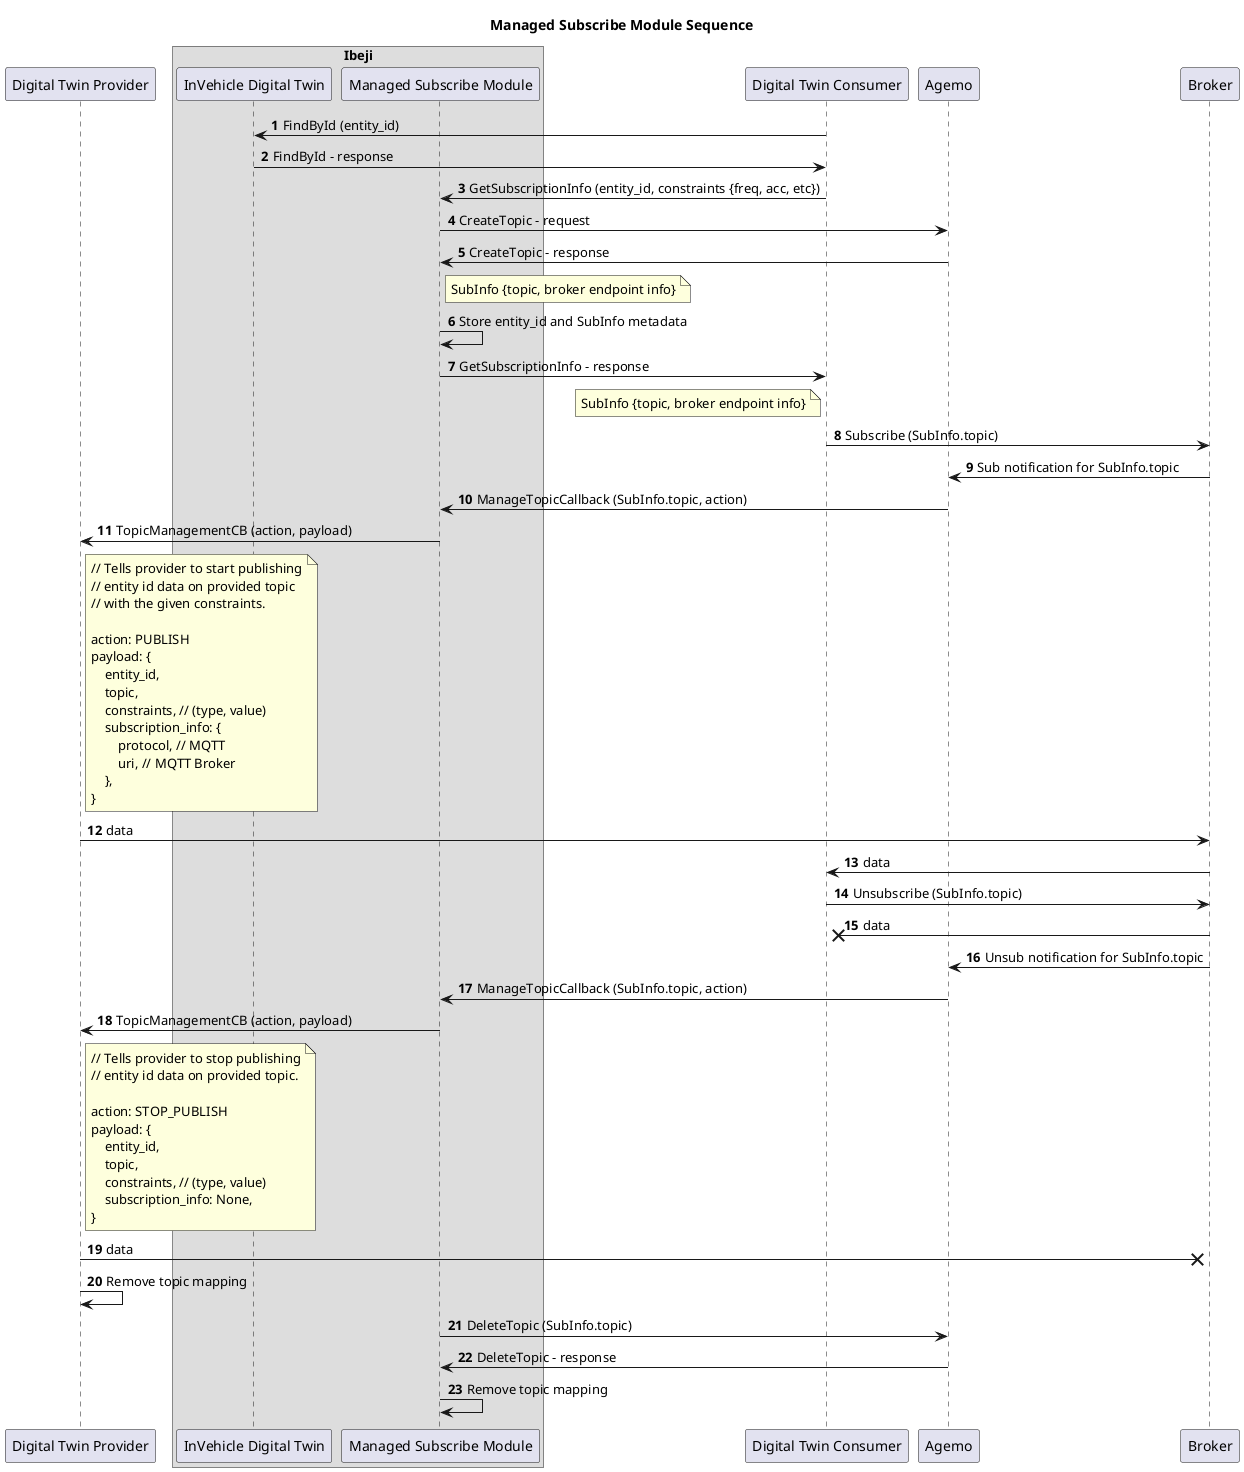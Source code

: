 @startuml Managed Subscribe Module
title Managed Subscribe Module Sequence
participant "Digital Twin Provider" as DTProvider
box "Ibeji"
participant "InVehicle Digital Twin" as Ibeji
participant "Managed Subscribe Module" as ManagedSubscribeModule
end box
participant "Digital Twin Consumer" as DTConsumer
participant Agemo
participant Broker

autonumber

DTConsumer -> Ibeji: FindById (entity_id)
DTConsumer <- Ibeji: FindById - response
DTConsumer -> ManagedSubscribeModule: GetSubscriptionInfo (entity_id, constraints {freq, acc, etc})
ManagedSubscribeModule -> Agemo: CreateTopic - request
Agemo -> ManagedSubscribeModule: CreateTopic - response
note right of ManagedSubscribeModule: SubInfo {topic, broker endpoint info}
ManagedSubscribeModule -> ManagedSubscribeModule: Store entity_id and SubInfo metadata
ManagedSubscribeModule -> DTConsumer: GetSubscriptionInfo - response
note left of DTConsumer: SubInfo {topic, broker endpoint info}
DTConsumer -> Broker: Subscribe (SubInfo.topic)
Broker -> Agemo: Sub notification for SubInfo.topic
Agemo -> ManagedSubscribeModule: ManageTopicCallback (SubInfo.topic, action)
ManagedSubscribeModule -> DTProvider: TopicManagementCB (action, payload)
note right of DTProvider
// Tells provider to start publishing
// entity id data on provided topic
// with the given constraints.

action: PUBLISH
payload: {
    entity_id,
    topic,
    constraints, // (type, value)
    subscription_info: {
        protocol, // MQTT
        uri, // MQTT Broker
    },
}
end note
DTProvider -> Broker: data
DTConsumer <- Broker : data
DTConsumer -> Broker: Unsubscribe (SubInfo.topic)
DTConsumer x<- Broker: data
Broker -> Agemo: Unsub notification for SubInfo.topic
Agemo -> ManagedSubscribeModule: ManageTopicCallback (SubInfo.topic, action)
DTProvider <- ManagedSubscribeModule: TopicManagementCB (action, payload)
note right of DTProvider
// Tells provider to stop publishing
// entity id data on provided topic.

action: STOP_PUBLISH
payload: {
    entity_id,
    topic,
    constraints, // (type, value)
    subscription_info: None,
}
end note
DTProvider ->x Broker: data
DTProvider -> DTProvider: Remove topic mapping
ManagedSubscribeModule -> Agemo: DeleteTopic (SubInfo.topic)
ManagedSubscribeModule <- Agemo: DeleteTopic - response
ManagedSubscribeModule -> ManagedSubscribeModule: Remove topic mapping
@enduml
